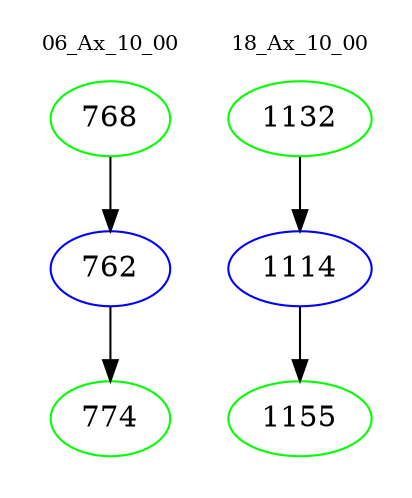 digraph{
subgraph cluster_0 {
color = white
label = "06_Ax_10_00";
fontsize=10;
T0_768 [label="768", color="green"]
T0_768 -> T0_762 [color="black"]
T0_762 [label="762", color="blue"]
T0_762 -> T0_774 [color="black"]
T0_774 [label="774", color="green"]
}
subgraph cluster_1 {
color = white
label = "18_Ax_10_00";
fontsize=10;
T1_1132 [label="1132", color="green"]
T1_1132 -> T1_1114 [color="black"]
T1_1114 [label="1114", color="blue"]
T1_1114 -> T1_1155 [color="black"]
T1_1155 [label="1155", color="green"]
}
}
